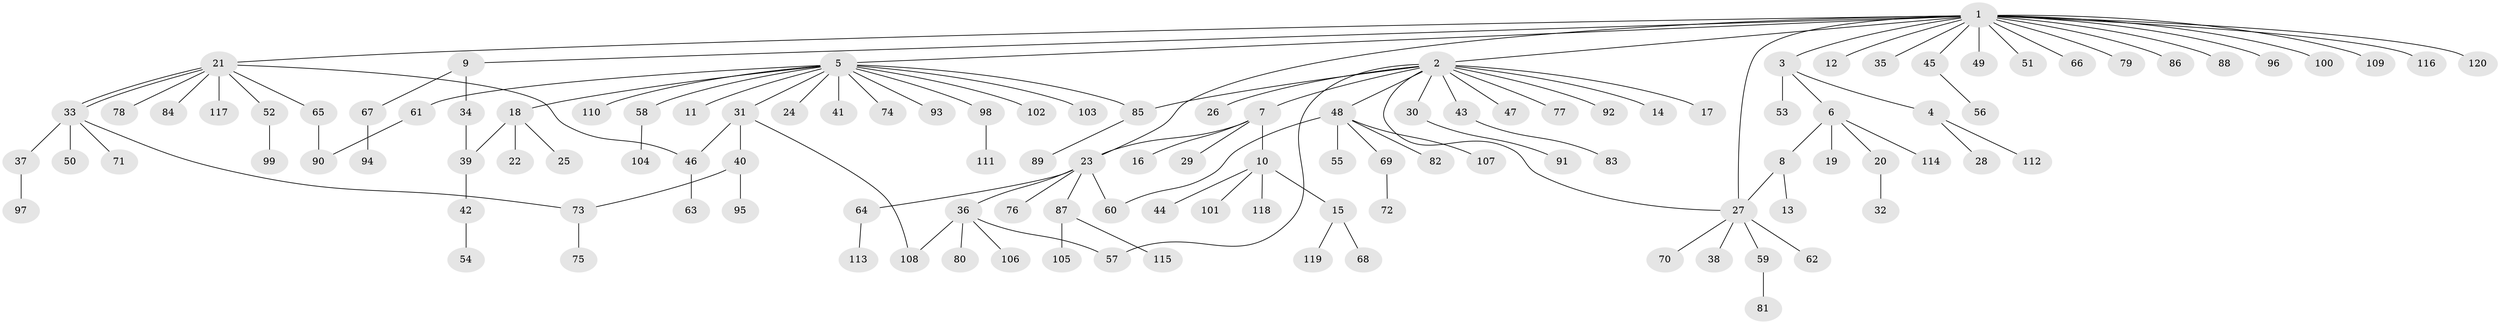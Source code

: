// coarse degree distribution, {2: 0.1875, 4: 0.0625, 1: 0.5833333333333334, 3: 0.08333333333333333, 11: 0.020833333333333332, 5: 0.020833333333333332, 12: 0.020833333333333332, 18: 0.020833333333333332}
// Generated by graph-tools (version 1.1) at 2025/36/03/04/25 23:36:44]
// undirected, 120 vertices, 131 edges
graph export_dot {
  node [color=gray90,style=filled];
  1;
  2;
  3;
  4;
  5;
  6;
  7;
  8;
  9;
  10;
  11;
  12;
  13;
  14;
  15;
  16;
  17;
  18;
  19;
  20;
  21;
  22;
  23;
  24;
  25;
  26;
  27;
  28;
  29;
  30;
  31;
  32;
  33;
  34;
  35;
  36;
  37;
  38;
  39;
  40;
  41;
  42;
  43;
  44;
  45;
  46;
  47;
  48;
  49;
  50;
  51;
  52;
  53;
  54;
  55;
  56;
  57;
  58;
  59;
  60;
  61;
  62;
  63;
  64;
  65;
  66;
  67;
  68;
  69;
  70;
  71;
  72;
  73;
  74;
  75;
  76;
  77;
  78;
  79;
  80;
  81;
  82;
  83;
  84;
  85;
  86;
  87;
  88;
  89;
  90;
  91;
  92;
  93;
  94;
  95;
  96;
  97;
  98;
  99;
  100;
  101;
  102;
  103;
  104;
  105;
  106;
  107;
  108;
  109;
  110;
  111;
  112;
  113;
  114;
  115;
  116;
  117;
  118;
  119;
  120;
  1 -- 2;
  1 -- 3;
  1 -- 5;
  1 -- 9;
  1 -- 12;
  1 -- 21;
  1 -- 23;
  1 -- 27;
  1 -- 35;
  1 -- 45;
  1 -- 49;
  1 -- 51;
  1 -- 66;
  1 -- 79;
  1 -- 86;
  1 -- 88;
  1 -- 96;
  1 -- 100;
  1 -- 109;
  1 -- 116;
  1 -- 120;
  2 -- 7;
  2 -- 14;
  2 -- 17;
  2 -- 26;
  2 -- 27;
  2 -- 30;
  2 -- 43;
  2 -- 47;
  2 -- 48;
  2 -- 57;
  2 -- 77;
  2 -- 85;
  2 -- 92;
  3 -- 4;
  3 -- 6;
  3 -- 53;
  4 -- 28;
  4 -- 112;
  5 -- 11;
  5 -- 18;
  5 -- 24;
  5 -- 31;
  5 -- 41;
  5 -- 58;
  5 -- 61;
  5 -- 74;
  5 -- 85;
  5 -- 93;
  5 -- 98;
  5 -- 102;
  5 -- 103;
  5 -- 110;
  6 -- 8;
  6 -- 19;
  6 -- 20;
  6 -- 114;
  7 -- 10;
  7 -- 16;
  7 -- 23;
  7 -- 29;
  8 -- 13;
  8 -- 27;
  9 -- 34;
  9 -- 67;
  10 -- 15;
  10 -- 44;
  10 -- 101;
  10 -- 118;
  15 -- 68;
  15 -- 119;
  18 -- 22;
  18 -- 25;
  18 -- 39;
  20 -- 32;
  21 -- 33;
  21 -- 33;
  21 -- 46;
  21 -- 52;
  21 -- 65;
  21 -- 78;
  21 -- 84;
  21 -- 117;
  23 -- 36;
  23 -- 60;
  23 -- 64;
  23 -- 76;
  23 -- 87;
  27 -- 38;
  27 -- 59;
  27 -- 62;
  27 -- 70;
  30 -- 91;
  31 -- 40;
  31 -- 46;
  31 -- 108;
  33 -- 37;
  33 -- 50;
  33 -- 71;
  33 -- 73;
  34 -- 39;
  36 -- 57;
  36 -- 80;
  36 -- 106;
  36 -- 108;
  37 -- 97;
  39 -- 42;
  40 -- 73;
  40 -- 95;
  42 -- 54;
  43 -- 83;
  45 -- 56;
  46 -- 63;
  48 -- 55;
  48 -- 60;
  48 -- 69;
  48 -- 82;
  48 -- 107;
  52 -- 99;
  58 -- 104;
  59 -- 81;
  61 -- 90;
  64 -- 113;
  65 -- 90;
  67 -- 94;
  69 -- 72;
  73 -- 75;
  85 -- 89;
  87 -- 105;
  87 -- 115;
  98 -- 111;
}
